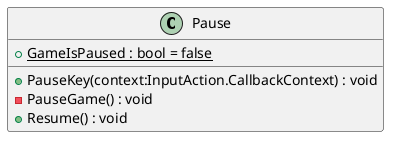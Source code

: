 @startuml
class Pause {
    + {static} GameIsPaused : bool = false
    + PauseKey(context:InputAction.CallbackContext) : void
    - PauseGame() : void
    + Resume() : void
}

@enduml
